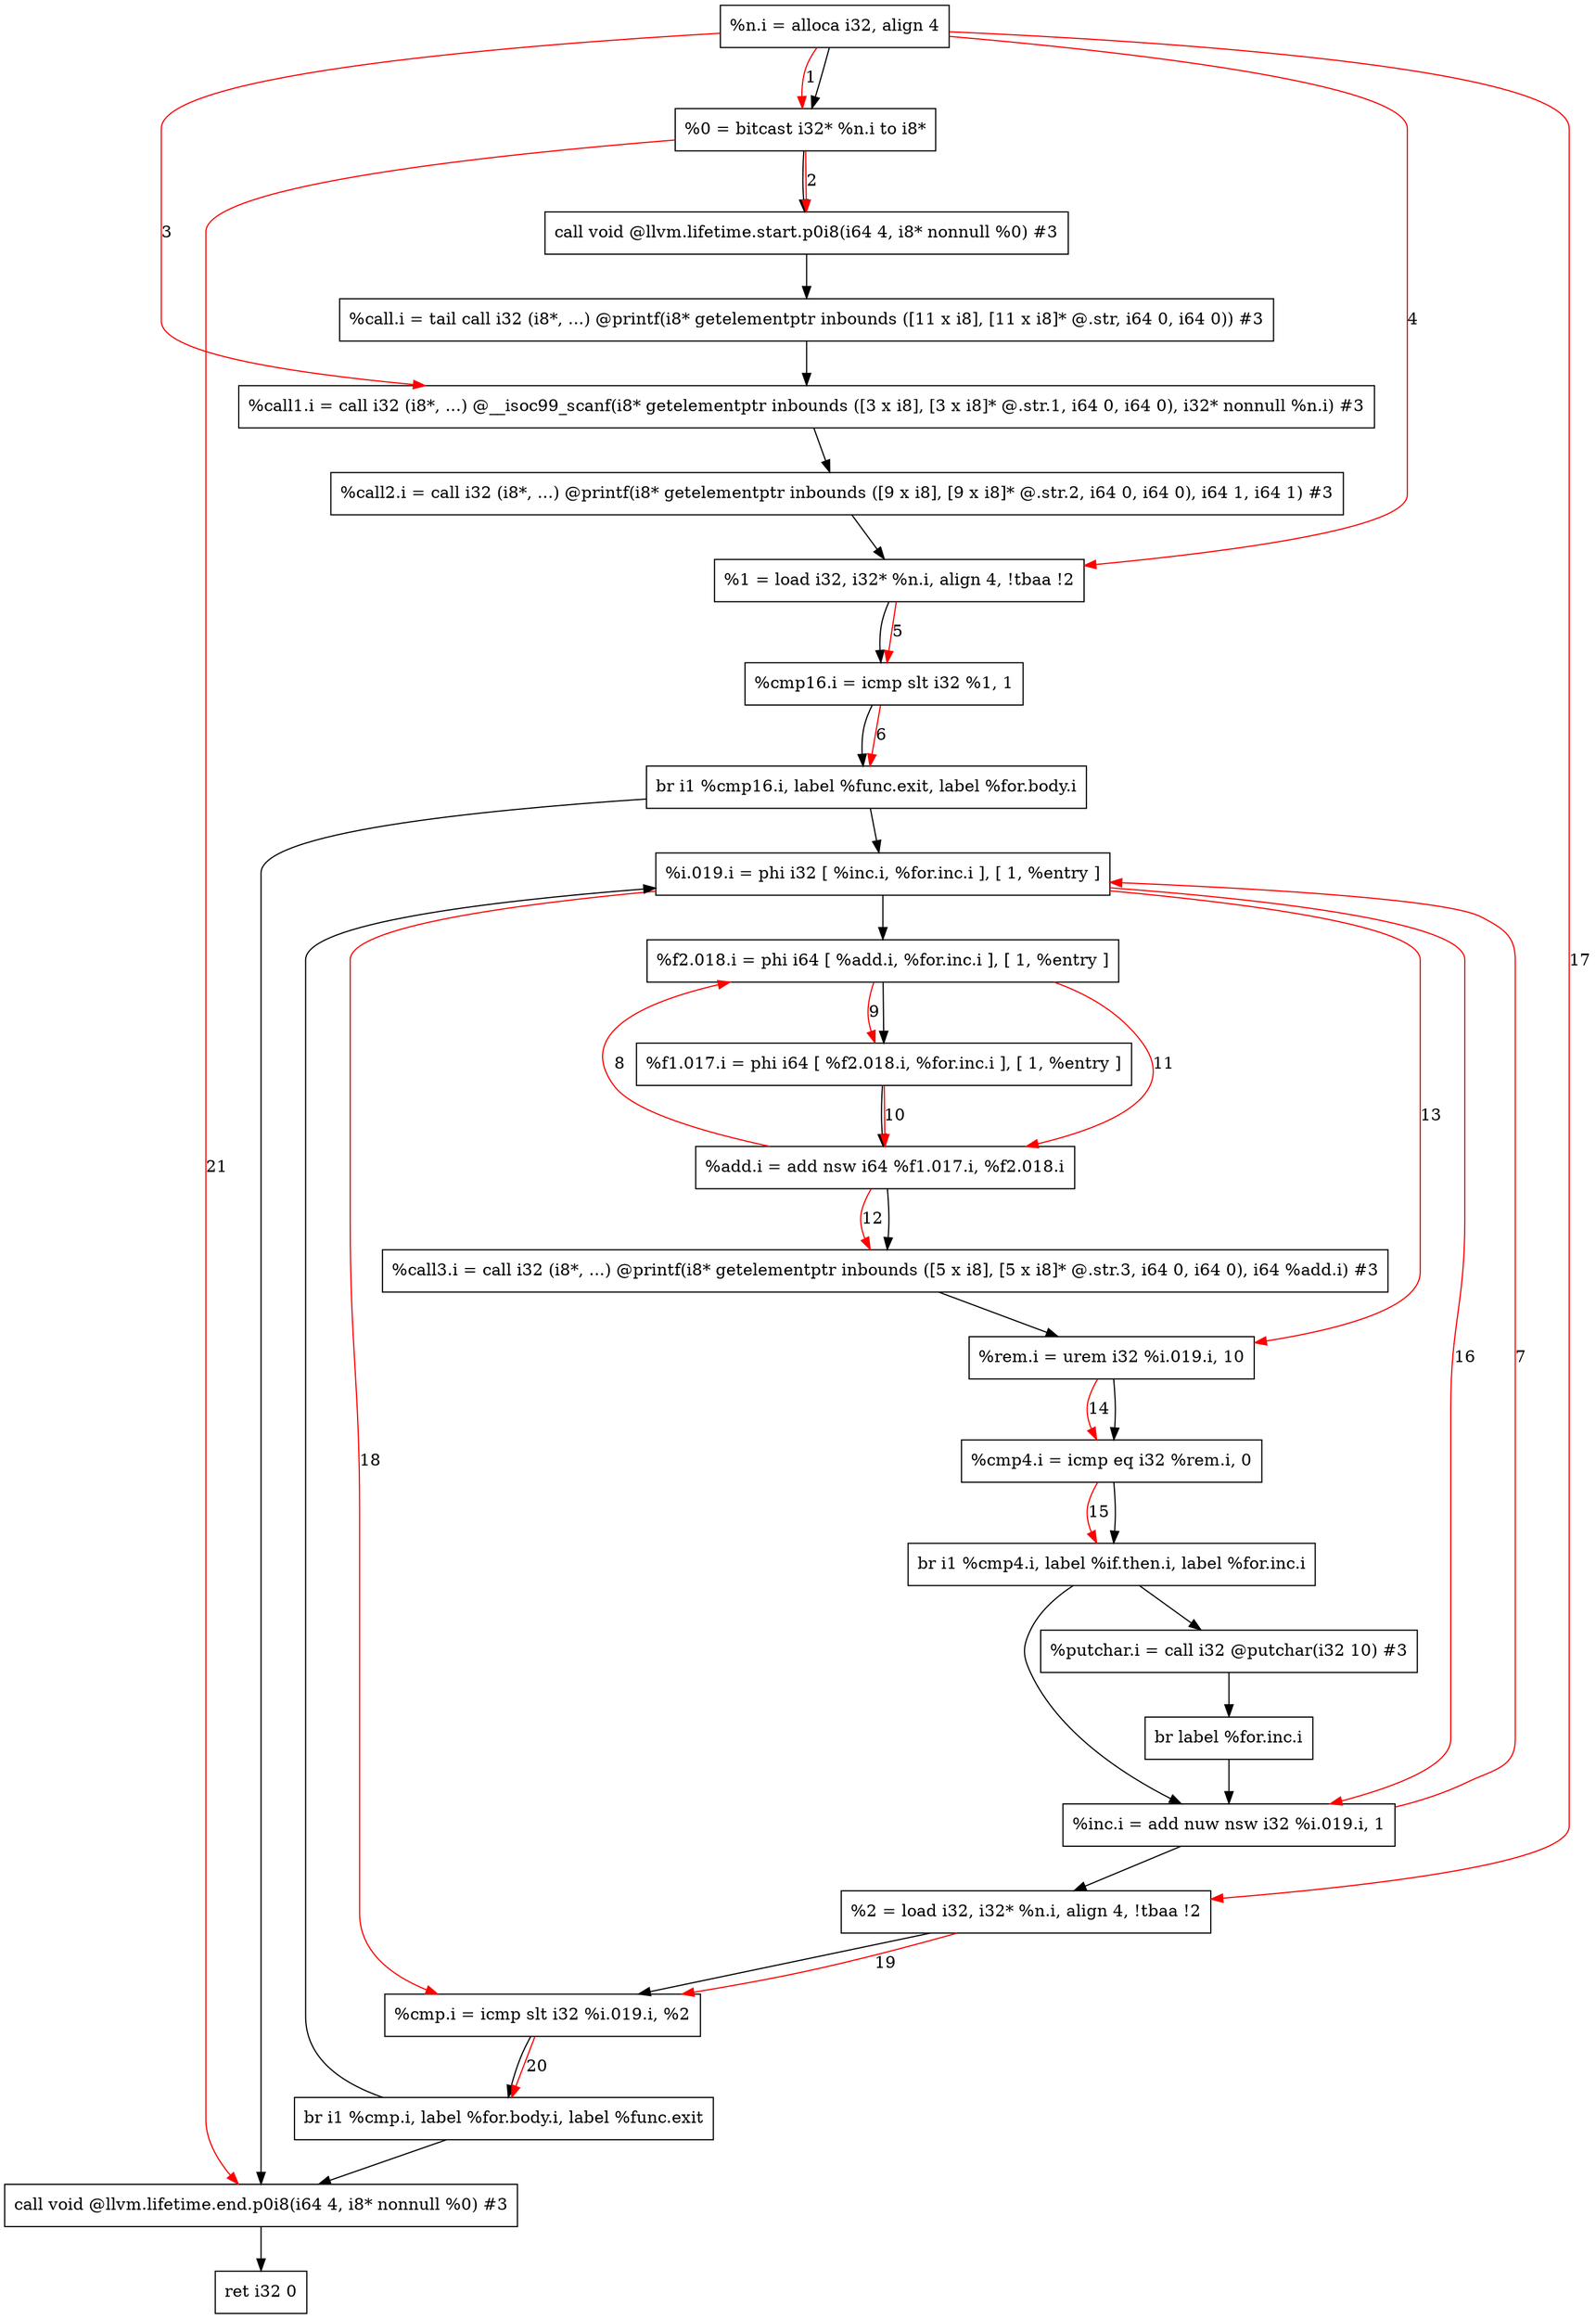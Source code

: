 digraph "CDFG for'main' function" {
	Node0x5558c6707f28[shape=record, label="  %n.i = alloca i32, align 4"]
	Node0x5558c67096a8[shape=record, label="  %0 = bitcast i32* %n.i to i8*"]
	Node0x5558c670b248[shape=record, label="  call void @llvm.lifetime.start.p0i8(i64 4, i8* nonnull %0) #3"]
	Node0x5558c670b320[shape=record, label="  %call.i = tail call i32 (i8*, ...) @printf(i8* getelementptr inbounds ([11 x i8], [11 x i8]* @.str, i64 0, i64 0)) #3"]
	Node0x5558c670b428[shape=record, label="  %call1.i = call i32 (i8*, ...) @__isoc99_scanf(i8* getelementptr inbounds ([3 x i8], [3 x i8]* @.str.1, i64 0, i64 0), i32* nonnull %n.i) #3"]
	Node0x5558c670b570[shape=record, label="  %call2.i = call i32 (i8*, ...) @printf(i8* getelementptr inbounds ([9 x i8], [9 x i8]* @.str.2, i64 0, i64 0), i64 1, i64 1) #3"]
	Node0x5558c670b648[shape=record, label="  %1 = load i32, i32* %n.i, align 4, !tbaa !2"]
	Node0x5558c670b6e0[shape=record, label="  %cmp16.i = icmp slt i32 %1, 1"]
	Node0x5558c670b8c8[shape=record, label="  br i1 %cmp16.i, label %func.exit, label %for.body.i"]
	Node0x5558c670ba48[shape=record, label="  %i.019.i = phi i32 [ %inc.i, %for.inc.i ], [ 1, %entry ]"]
	Node0x5558c670bbb8[shape=record, label="  %f2.018.i = phi i64 [ %add.i, %for.inc.i ], [ 1, %entry ]"]
	Node0x5558c670be28[shape=record, label="  %f1.017.i = phi i64 [ %f2.018.i, %for.inc.i ], [ 1, %entry ]"]
	Node0x5558c670bf20[shape=record, label="  %add.i = add nsw i64 %f1.017.i, %f2.018.i"]
	Node0x5558c670bfc8[shape=record, label="  %call3.i = call i32 (i8*, ...) @printf(i8* getelementptr inbounds ([5 x i8], [5 x i8]* @.str.3, i64 0, i64 0), i64 %add.i) #3"]
	Node0x5558c670c8d0[shape=record, label="  %rem.i = urem i32 %i.019.i, 10"]
	Node0x5558c670c960[shape=record, label="  %cmp4.i = icmp eq i32 %rem.i, 0"]
	Node0x5558c670ca58[shape=record, label="  br i1 %cmp4.i, label %if.then.i, label %for.inc.i"]
	Node0x5558c670cb10[shape=record, label="  %putchar.i = call i32 @putchar(i32 10) #3"]
	Node0x5558c670bb68[shape=record, label="  br label %for.inc.i"]
	Node0x5558c670cc10[shape=record, label="  %inc.i = add nuw nsw i32 %i.019.i, 1"]
	Node0x5558c670b838[shape=record, label="  %2 = load i32, i32* %n.i, align 4, !tbaa !2"]
	Node0x5558c670cc80[shape=record, label="  %cmp.i = icmp slt i32 %i.019.i, %2"]
	Node0x5558c670cd08[shape=record, label="  br i1 %cmp.i, label %for.body.i, label %func.exit"]
	Node0x5558c670ce38[shape=record, label="  call void @llvm.lifetime.end.p0i8(i64 4, i8* nonnull %0) #3"]
	Node0x5558c670b788[shape=record, label="  ret i32 0"]
	Node0x5558c6707f28 -> Node0x5558c67096a8
	Node0x5558c67096a8 -> Node0x5558c670b248
	Node0x5558c670b248 -> Node0x5558c670b320
	Node0x5558c670b320 -> Node0x5558c670b428
	Node0x5558c670b428 -> Node0x5558c670b570
	Node0x5558c670b570 -> Node0x5558c670b648
	Node0x5558c670b648 -> Node0x5558c670b6e0
	Node0x5558c670b6e0 -> Node0x5558c670b8c8
	Node0x5558c670b8c8 -> Node0x5558c670ce38
	Node0x5558c670b8c8 -> Node0x5558c670ba48
	Node0x5558c670ba48 -> Node0x5558c670bbb8
	Node0x5558c670bbb8 -> Node0x5558c670be28
	Node0x5558c670be28 -> Node0x5558c670bf20
	Node0x5558c670bf20 -> Node0x5558c670bfc8
	Node0x5558c670bfc8 -> Node0x5558c670c8d0
	Node0x5558c670c8d0 -> Node0x5558c670c960
	Node0x5558c670c960 -> Node0x5558c670ca58
	Node0x5558c670ca58 -> Node0x5558c670cb10
	Node0x5558c670ca58 -> Node0x5558c670cc10
	Node0x5558c670cb10 -> Node0x5558c670bb68
	Node0x5558c670bb68 -> Node0x5558c670cc10
	Node0x5558c670cc10 -> Node0x5558c670b838
	Node0x5558c670b838 -> Node0x5558c670cc80
	Node0x5558c670cc80 -> Node0x5558c670cd08
	Node0x5558c670cd08 -> Node0x5558c670ba48
	Node0x5558c670cd08 -> Node0x5558c670ce38
	Node0x5558c670ce38 -> Node0x5558c670b788
edge [color=red]
	Node0x5558c6707f28 -> Node0x5558c67096a8[label="1"]
	Node0x5558c67096a8 -> Node0x5558c670b248[label="2"]
	Node0x5558c6707f28 -> Node0x5558c670b428[label="3"]
	Node0x5558c6707f28 -> Node0x5558c670b648[label="4"]
	Node0x5558c670b648 -> Node0x5558c670b6e0[label="5"]
	Node0x5558c670b6e0 -> Node0x5558c670b8c8[label="6"]
	Node0x5558c670cc10 -> Node0x5558c670ba48[label="7"]
	Node0x5558c670bf20 -> Node0x5558c670bbb8[label="8"]
	Node0x5558c670bbb8 -> Node0x5558c670be28[label="9"]
	Node0x5558c670be28 -> Node0x5558c670bf20[label="10"]
	Node0x5558c670bbb8 -> Node0x5558c670bf20[label="11"]
	Node0x5558c670bf20 -> Node0x5558c670bfc8[label="12"]
	Node0x5558c670ba48 -> Node0x5558c670c8d0[label="13"]
	Node0x5558c670c8d0 -> Node0x5558c670c960[label="14"]
	Node0x5558c670c960 -> Node0x5558c670ca58[label="15"]
	Node0x5558c670ba48 -> Node0x5558c670cc10[label="16"]
	Node0x5558c6707f28 -> Node0x5558c670b838[label="17"]
	Node0x5558c670ba48 -> Node0x5558c670cc80[label="18"]
	Node0x5558c670b838 -> Node0x5558c670cc80[label="19"]
	Node0x5558c670cc80 -> Node0x5558c670cd08[label="20"]
	Node0x5558c67096a8 -> Node0x5558c670ce38[label="21"]
}
